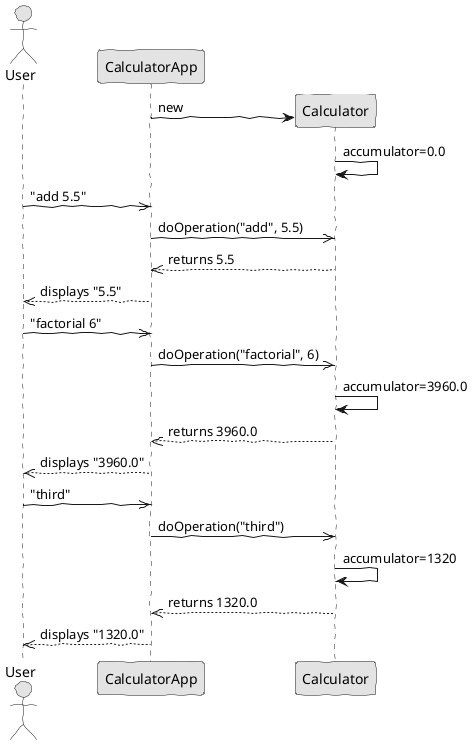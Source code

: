 @startuml
skinparam handwritten true
skinparam monochrome true
skinparam packageStyle rect
skinparam defaultFontName FG Virgil
skinparam shadowing false

actor User
participant CalculatorApp
participant Calculator

create Calculator
CalculatorApp -> Calculator : new
Calculator -> Calculator : accumulator=0.0

User ->> CalculatorApp : "add 5.5"
CalculatorApp ->> Calculator : doOperation("add", 5.5)
CalculatorApp <<-- Calculator : returns 5.5
User <<-- CalculatorApp : displays "5.5"

User ->> CalculatorApp : "factorial 6"
CalculatorApp ->> Calculator : doOperation("factorial", 6)
Calculator -> Calculator : accumulator=3960.0
CalculatorApp <<-- Calculator : returns 3960.0
User <<-- CalculatorApp : displays "3960.0"

User ->> CalculatorApp : "third"
CalculatorApp ->> Calculator : doOperation("third")
Calculator -> Calculator : accumulator=1320
CalculatorApp <<-- Calculator : returns 1320.0
User <<-- CalculatorApp : displays "1320.0"
@enduml
